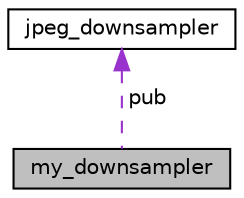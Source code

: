 digraph "my_downsampler"
{
  edge [fontname="Helvetica",fontsize="10",labelfontname="Helvetica",labelfontsize="10"];
  node [fontname="Helvetica",fontsize="10",shape=record];
  Node1 [label="my_downsampler",height=0.2,width=0.4,color="black", fillcolor="grey75", style="filled", fontcolor="black"];
  Node2 -> Node1 [dir="back",color="darkorchid3",fontsize="10",style="dashed",label=" pub" ,fontname="Helvetica"];
  Node2 [label="jpeg_downsampler",height=0.2,width=0.4,color="black", fillcolor="white", style="filled",URL="$structjpeg__downsampler.html"];
}
